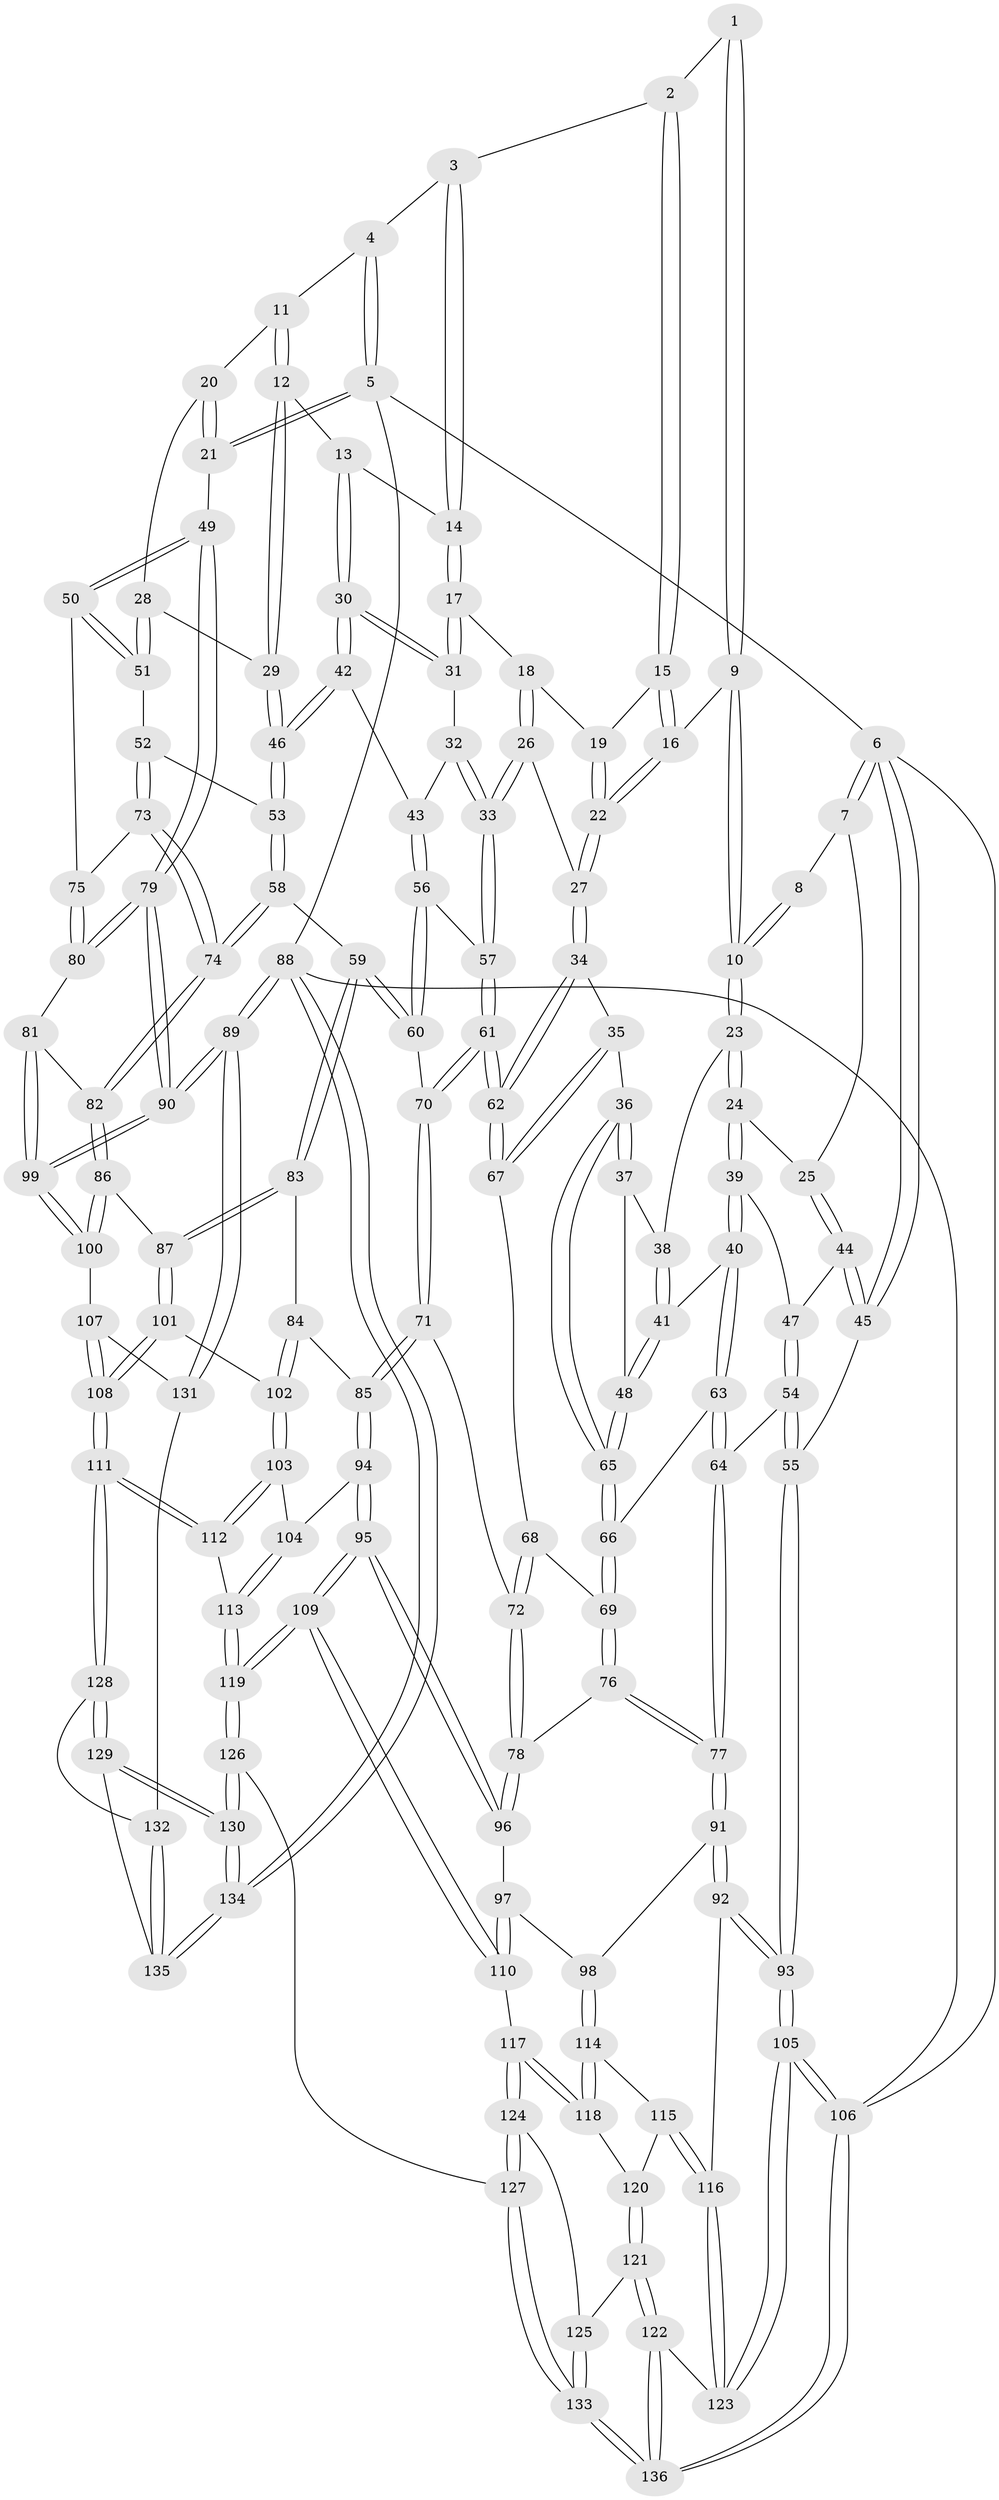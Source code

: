 // Generated by graph-tools (version 1.1) at 2025/38/03/09/25 02:38:51]
// undirected, 136 vertices, 337 edges
graph export_dot {
graph [start="1"]
  node [color=gray90,style=filled];
  1 [pos="+0.46926463571427857+0"];
  2 [pos="+0.6078394226788626+0"];
  3 [pos="+0.6361298196416221+0"];
  4 [pos="+0.7917836048657584+0"];
  5 [pos="+1+0"];
  6 [pos="+0+0"];
  7 [pos="+0+0"];
  8 [pos="+0.20543205277309823+0"];
  9 [pos="+0.38382076282082955+0.10103294704599135"];
  10 [pos="+0.3291238829838751+0.10042856280623363"];
  11 [pos="+0.8504552826692641+0.0029178810316381125"];
  12 [pos="+0.8401207492076627+0.12438777983359188"];
  13 [pos="+0.7104573260986694+0.09699323263207907"];
  14 [pos="+0.7096352822596043+0.09606991706526609"];
  15 [pos="+0.5624270632257873+0"];
  16 [pos="+0.40555820227812517+0.10719218634664404"];
  17 [pos="+0.6120238875396116+0.12083691210320625"];
  18 [pos="+0.5734590725908936+0.06240771137814853"];
  19 [pos="+0.5669650296599357+0.04553810374044184"];
  20 [pos="+1+0.0705537837721264"];
  21 [pos="+1+0.007292191658873516"];
  22 [pos="+0.4571590038018759+0.1626832289749364"];
  23 [pos="+0.3138693006233101+0.11688563697272138"];
  24 [pos="+0.1406726494567619+0.12095602019207445"];
  25 [pos="+0.1289673337283087+0.10874749300325129"];
  26 [pos="+0.5092188814181847+0.2185555126017323"];
  27 [pos="+0.4786064906990524+0.21237959580821492"];
  28 [pos="+0.8618698996893485+0.15969230162525863"];
  29 [pos="+0.8549180648928292+0.15818393106705156"];
  30 [pos="+0.6921662032909787+0.18699127473648078"];
  31 [pos="+0.6112387535672893+0.1562706538671343"];
  32 [pos="+0.5988173287191083+0.17127180089954516"];
  33 [pos="+0.5278435690748666+0.2257975018614248"];
  34 [pos="+0.4738747852610371+0.21670378793102796"];
  35 [pos="+0.3788127441599145+0.2743567850964335"];
  36 [pos="+0.35669488121703646+0.2651043469480686"];
  37 [pos="+0.31757804522701966+0.19944649247642793"];
  38 [pos="+0.31323682253354423+0.12666180786858672"];
  39 [pos="+0.16227062108567955+0.23082254152555612"];
  40 [pos="+0.1677860733570991+0.24081812557544338"];
  41 [pos="+0.1849741822398126+0.24712023609553616"];
  42 [pos="+0.7044282502843315+0.2121264373397717"];
  43 [pos="+0.6629168058675033+0.25039256447809627"];
  44 [pos="+0.004445857967544488+0.2010822047140681"];
  45 [pos="+0+0.24359176541760186"];
  46 [pos="+0.7968649241013843+0.23397489640982214"];
  47 [pos="+0.058563387690901816+0.24336436098714656"];
  48 [pos="+0.2004783850220323+0.25528866396208855"];
  49 [pos="+1+0.24811244458480358"];
  50 [pos="+1+0.25714345186126025"];
  51 [pos="+1+0.25674811996197683"];
  52 [pos="+0.9106425740942646+0.3390762611817305"];
  53 [pos="+0.799726897967597+0.3061927405336843"];
  54 [pos="+0.0402429020368234+0.4088447713704811"];
  55 [pos="+0+0.3919230721250786"];
  56 [pos="+0.6231904317478428+0.30723163934091685"];
  57 [pos="+0.5629070010776823+0.27329090000105866"];
  58 [pos="+0.7344101808749944+0.39631478472056475"];
  59 [pos="+0.6797744348792721+0.41241663309716015"];
  60 [pos="+0.6603660114331875+0.3886643012651061"];
  61 [pos="+0.4880877179318268+0.3736350329695405"];
  62 [pos="+0.4729189993777702+0.34579445733517516"];
  63 [pos="+0.08954966262788304+0.3690683842562381"];
  64 [pos="+0.0451500306952086+0.40998556199538105"];
  65 [pos="+0.2516217064496751+0.3146286685473742"];
  66 [pos="+0.2511022249875547+0.35413231787231614"];
  67 [pos="+0.3812265174982877+0.28913754318273305"];
  68 [pos="+0.37958926760577716+0.30887563429565484"];
  69 [pos="+0.26645727202606206+0.39191352409710944"];
  70 [pos="+0.4875871832225035+0.38023642420130777"];
  71 [pos="+0.42833730600595105+0.4718844511741805"];
  72 [pos="+0.40364372183486896+0.46949538022182713"];
  73 [pos="+0.9169303103650682+0.4223211942764651"];
  74 [pos="+0.8545703919556625+0.4712642942688595"];
  75 [pos="+0.9420280595622659+0.4295207927291363"];
  76 [pos="+0.281717924136727+0.46994623045005846"];
  77 [pos="+0.1329181837806083+0.5037891725676863"];
  78 [pos="+0.3295709321464429+0.491986412808107"];
  79 [pos="+1+0.4717379486313098"];
  80 [pos="+0.9790039308253091+0.4459419307405082"];
  81 [pos="+0.9252179796350115+0.5716194710557666"];
  82 [pos="+0.8620677027682433+0.5375652301527488"];
  83 [pos="+0.671404194726342+0.4327792155265003"];
  84 [pos="+0.5668628765597086+0.5356573156278418"];
  85 [pos="+0.5179916861111259+0.5359763710125862"];
  86 [pos="+0.788038033117895+0.5938853611939566"];
  87 [pos="+0.7621027993806262+0.5858048240341145"];
  88 [pos="+1+1"];
  89 [pos="+1+0.7724031841011244"];
  90 [pos="+1+0.7705849969286971"];
  91 [pos="+0.11131219015933874+0.6474749818872635"];
  92 [pos="+0+0.7318091886739415"];
  93 [pos="+0+0.7290199684694945"];
  94 [pos="+0.4444000138860063+0.7018044196938672"];
  95 [pos="+0.43276161372454736+0.7088768729801848"];
  96 [pos="+0.3231929497317048+0.5717083434142274"];
  97 [pos="+0.2787304556368537+0.6271275284038224"];
  98 [pos="+0.16337258781951888+0.6756667932412975"];
  99 [pos="+1+0.7091361750896452"];
  100 [pos="+0.814420507842897+0.7155295237320386"];
  101 [pos="+0.6552299876703234+0.633833801370804"];
  102 [pos="+0.6196359603684787+0.6152077769401948"];
  103 [pos="+0.5546132229516856+0.720582360587205"];
  104 [pos="+0.5405709524729633+0.7205869089463005"];
  105 [pos="+0+1"];
  106 [pos="+0+1"];
  107 [pos="+0.7319066498231892+0.7949121179729088"];
  108 [pos="+0.7208096541476622+0.8004462881199303"];
  109 [pos="+0.39109102006893215+0.7762707885035398"];
  110 [pos="+0.357025269634969+0.7796158195197869"];
  111 [pos="+0.7111724856922224+0.8127926482889871"];
  112 [pos="+0.6433322892712574+0.7986312833922136"];
  113 [pos="+0.5233593527311179+0.8439172799696314"];
  114 [pos="+0.1662412333777785+0.680292768987358"];
  115 [pos="+0.16967311611883673+0.8053071172828979"];
  116 [pos="+0.02749832668649438+0.8138515844272902"];
  117 [pos="+0.3333323074955767+0.7882028814870494"];
  118 [pos="+0.3116564441860025+0.7820717019780212"];
  119 [pos="+0.4653906903048753+0.8794101256750481"];
  120 [pos="+0.18214376352162154+0.8263571350190846"];
  121 [pos="+0.16821811501831505+0.9596729452579128"];
  122 [pos="+0.1562570488073975+0.9793959958700545"];
  123 [pos="+0.09060182762038171+0.9054066389337756"];
  124 [pos="+0.2982736464496471+0.8619013587797005"];
  125 [pos="+0.27320108569887563+0.8852292697534566"];
  126 [pos="+0.49353065405801555+1"];
  127 [pos="+0.4894046583923889+1"];
  128 [pos="+0.7107809879765649+0.8470418692556871"];
  129 [pos="+0.6661877552209711+1"];
  130 [pos="+0.596563711784698+1"];
  131 [pos="+0.8970954659731929+0.8550166834301168"];
  132 [pos="+0.8505017535470528+0.9250099689809548"];
  133 [pos="+0.46529646333693336+1"];
  134 [pos="+1+1"];
  135 [pos="+0.8576739613867304+0.9491196879907386"];
  136 [pos="+0.15365819815363949+1"];
  1 -- 2;
  1 -- 9;
  1 -- 9;
  2 -- 3;
  2 -- 15;
  2 -- 15;
  3 -- 4;
  3 -- 14;
  3 -- 14;
  4 -- 5;
  4 -- 5;
  4 -- 11;
  5 -- 6;
  5 -- 21;
  5 -- 21;
  5 -- 88;
  6 -- 7;
  6 -- 7;
  6 -- 45;
  6 -- 45;
  6 -- 106;
  7 -- 8;
  7 -- 25;
  8 -- 10;
  8 -- 10;
  9 -- 10;
  9 -- 10;
  9 -- 16;
  10 -- 23;
  10 -- 23;
  11 -- 12;
  11 -- 12;
  11 -- 20;
  12 -- 13;
  12 -- 29;
  12 -- 29;
  13 -- 14;
  13 -- 30;
  13 -- 30;
  14 -- 17;
  14 -- 17;
  15 -- 16;
  15 -- 16;
  15 -- 19;
  16 -- 22;
  16 -- 22;
  17 -- 18;
  17 -- 31;
  17 -- 31;
  18 -- 19;
  18 -- 26;
  18 -- 26;
  19 -- 22;
  19 -- 22;
  20 -- 21;
  20 -- 21;
  20 -- 28;
  21 -- 49;
  22 -- 27;
  22 -- 27;
  23 -- 24;
  23 -- 24;
  23 -- 38;
  24 -- 25;
  24 -- 39;
  24 -- 39;
  25 -- 44;
  25 -- 44;
  26 -- 27;
  26 -- 33;
  26 -- 33;
  27 -- 34;
  27 -- 34;
  28 -- 29;
  28 -- 51;
  28 -- 51;
  29 -- 46;
  29 -- 46;
  30 -- 31;
  30 -- 31;
  30 -- 42;
  30 -- 42;
  31 -- 32;
  32 -- 33;
  32 -- 33;
  32 -- 43;
  33 -- 57;
  33 -- 57;
  34 -- 35;
  34 -- 62;
  34 -- 62;
  35 -- 36;
  35 -- 67;
  35 -- 67;
  36 -- 37;
  36 -- 37;
  36 -- 65;
  36 -- 65;
  37 -- 38;
  37 -- 48;
  38 -- 41;
  38 -- 41;
  39 -- 40;
  39 -- 40;
  39 -- 47;
  40 -- 41;
  40 -- 63;
  40 -- 63;
  41 -- 48;
  41 -- 48;
  42 -- 43;
  42 -- 46;
  42 -- 46;
  43 -- 56;
  43 -- 56;
  44 -- 45;
  44 -- 45;
  44 -- 47;
  45 -- 55;
  46 -- 53;
  46 -- 53;
  47 -- 54;
  47 -- 54;
  48 -- 65;
  48 -- 65;
  49 -- 50;
  49 -- 50;
  49 -- 79;
  49 -- 79;
  50 -- 51;
  50 -- 51;
  50 -- 75;
  51 -- 52;
  52 -- 53;
  52 -- 73;
  52 -- 73;
  53 -- 58;
  53 -- 58;
  54 -- 55;
  54 -- 55;
  54 -- 64;
  55 -- 93;
  55 -- 93;
  56 -- 57;
  56 -- 60;
  56 -- 60;
  57 -- 61;
  57 -- 61;
  58 -- 59;
  58 -- 74;
  58 -- 74;
  59 -- 60;
  59 -- 60;
  59 -- 83;
  59 -- 83;
  60 -- 70;
  61 -- 62;
  61 -- 62;
  61 -- 70;
  61 -- 70;
  62 -- 67;
  62 -- 67;
  63 -- 64;
  63 -- 64;
  63 -- 66;
  64 -- 77;
  64 -- 77;
  65 -- 66;
  65 -- 66;
  66 -- 69;
  66 -- 69;
  67 -- 68;
  68 -- 69;
  68 -- 72;
  68 -- 72;
  69 -- 76;
  69 -- 76;
  70 -- 71;
  70 -- 71;
  71 -- 72;
  71 -- 85;
  71 -- 85;
  72 -- 78;
  72 -- 78;
  73 -- 74;
  73 -- 74;
  73 -- 75;
  74 -- 82;
  74 -- 82;
  75 -- 80;
  75 -- 80;
  76 -- 77;
  76 -- 77;
  76 -- 78;
  77 -- 91;
  77 -- 91;
  78 -- 96;
  78 -- 96;
  79 -- 80;
  79 -- 80;
  79 -- 90;
  79 -- 90;
  80 -- 81;
  81 -- 82;
  81 -- 99;
  81 -- 99;
  82 -- 86;
  82 -- 86;
  83 -- 84;
  83 -- 87;
  83 -- 87;
  84 -- 85;
  84 -- 102;
  84 -- 102;
  85 -- 94;
  85 -- 94;
  86 -- 87;
  86 -- 100;
  86 -- 100;
  87 -- 101;
  87 -- 101;
  88 -- 89;
  88 -- 89;
  88 -- 134;
  88 -- 134;
  88 -- 106;
  89 -- 90;
  89 -- 90;
  89 -- 131;
  89 -- 131;
  90 -- 99;
  90 -- 99;
  91 -- 92;
  91 -- 92;
  91 -- 98;
  92 -- 93;
  92 -- 93;
  92 -- 116;
  93 -- 105;
  93 -- 105;
  94 -- 95;
  94 -- 95;
  94 -- 104;
  95 -- 96;
  95 -- 96;
  95 -- 109;
  95 -- 109;
  96 -- 97;
  97 -- 98;
  97 -- 110;
  97 -- 110;
  98 -- 114;
  98 -- 114;
  99 -- 100;
  99 -- 100;
  100 -- 107;
  101 -- 102;
  101 -- 108;
  101 -- 108;
  102 -- 103;
  102 -- 103;
  103 -- 104;
  103 -- 112;
  103 -- 112;
  104 -- 113;
  104 -- 113;
  105 -- 106;
  105 -- 106;
  105 -- 123;
  105 -- 123;
  106 -- 136;
  106 -- 136;
  107 -- 108;
  107 -- 108;
  107 -- 131;
  108 -- 111;
  108 -- 111;
  109 -- 110;
  109 -- 110;
  109 -- 119;
  109 -- 119;
  110 -- 117;
  111 -- 112;
  111 -- 112;
  111 -- 128;
  111 -- 128;
  112 -- 113;
  113 -- 119;
  113 -- 119;
  114 -- 115;
  114 -- 118;
  114 -- 118;
  115 -- 116;
  115 -- 116;
  115 -- 120;
  116 -- 123;
  116 -- 123;
  117 -- 118;
  117 -- 118;
  117 -- 124;
  117 -- 124;
  118 -- 120;
  119 -- 126;
  119 -- 126;
  120 -- 121;
  120 -- 121;
  121 -- 122;
  121 -- 122;
  121 -- 125;
  122 -- 123;
  122 -- 136;
  122 -- 136;
  124 -- 125;
  124 -- 127;
  124 -- 127;
  125 -- 133;
  125 -- 133;
  126 -- 127;
  126 -- 130;
  126 -- 130;
  127 -- 133;
  127 -- 133;
  128 -- 129;
  128 -- 129;
  128 -- 132;
  129 -- 130;
  129 -- 130;
  129 -- 135;
  130 -- 134;
  130 -- 134;
  131 -- 132;
  132 -- 135;
  132 -- 135;
  133 -- 136;
  133 -- 136;
  134 -- 135;
  134 -- 135;
}
